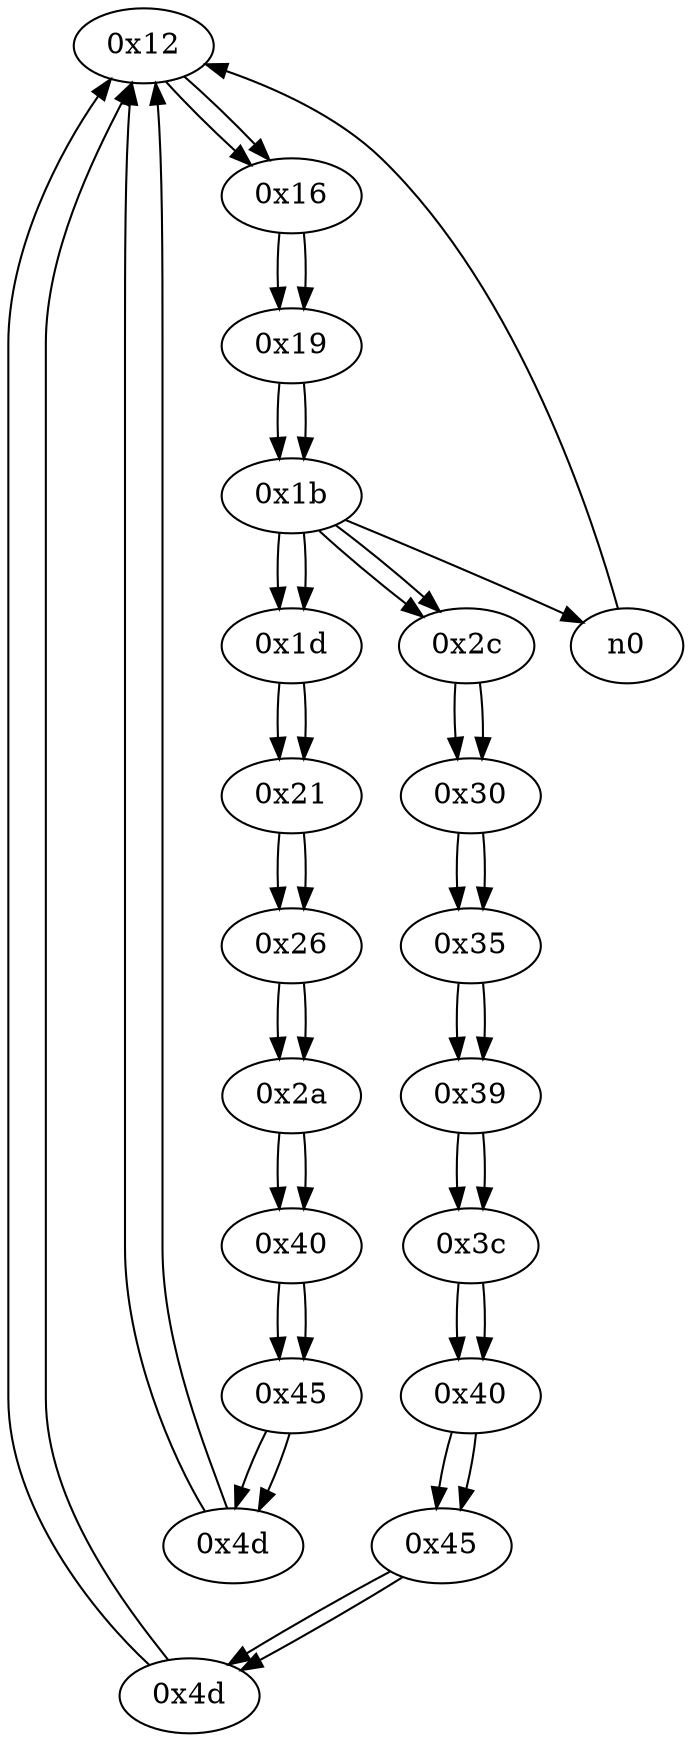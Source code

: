 digraph G{
/* nodes */
/* Start Freq.: 581 */
/* entry: 0x12  */
  n1 [label="0x12"]
  n2 [label="0x16"]
  n3 [label="0x19"]
  n4 [label="0x1b"]
  n5 [label="0x1d"]
  n6 [label="0x21"]
  n7 [label="0x26"]
  n8 [label="0x2a"]
  n9 [label="0x40"]
  na [label="0x45"]
  nb [label="0x4d"]
  nc [label="0x2c"]
  nd [label="0x30"]
  ne [label="0x35"]
  nf [label="0x39"]
  n10 [label="0x3c"]
  n11 [label="0x40"]
  n12 [label="0x45"]
  n13 [label="0x4d"]
/* edges */
n1 -> n2;
n13 -> n1;
nb -> n1;
n0 -> n1;
n2 -> n3;
n1 -> n2;
n3 -> n4;
n2 -> n3;
n4 -> n5;
n4 -> nc;
n4 -> n0;
n3 -> n4;
n5 -> n6;
n4 -> n5;
n6 -> n7;
n5 -> n6;
n7 -> n8;
n6 -> n7;
n8 -> n9;
n7 -> n8;
n9 -> na;
n8 -> n9;
na -> nb;
n9 -> na;
nb -> n1;
na -> nb;
nc -> nd;
n4 -> nc;
nd -> ne;
nc -> nd;
ne -> nf;
nd -> ne;
nf -> n10;
ne -> nf;
n10 -> n11;
nf -> n10;
n11 -> n12;
n10 -> n11;
n12 -> n13;
n11 -> n12;
n13 -> n1;
n12 -> n13;
}
